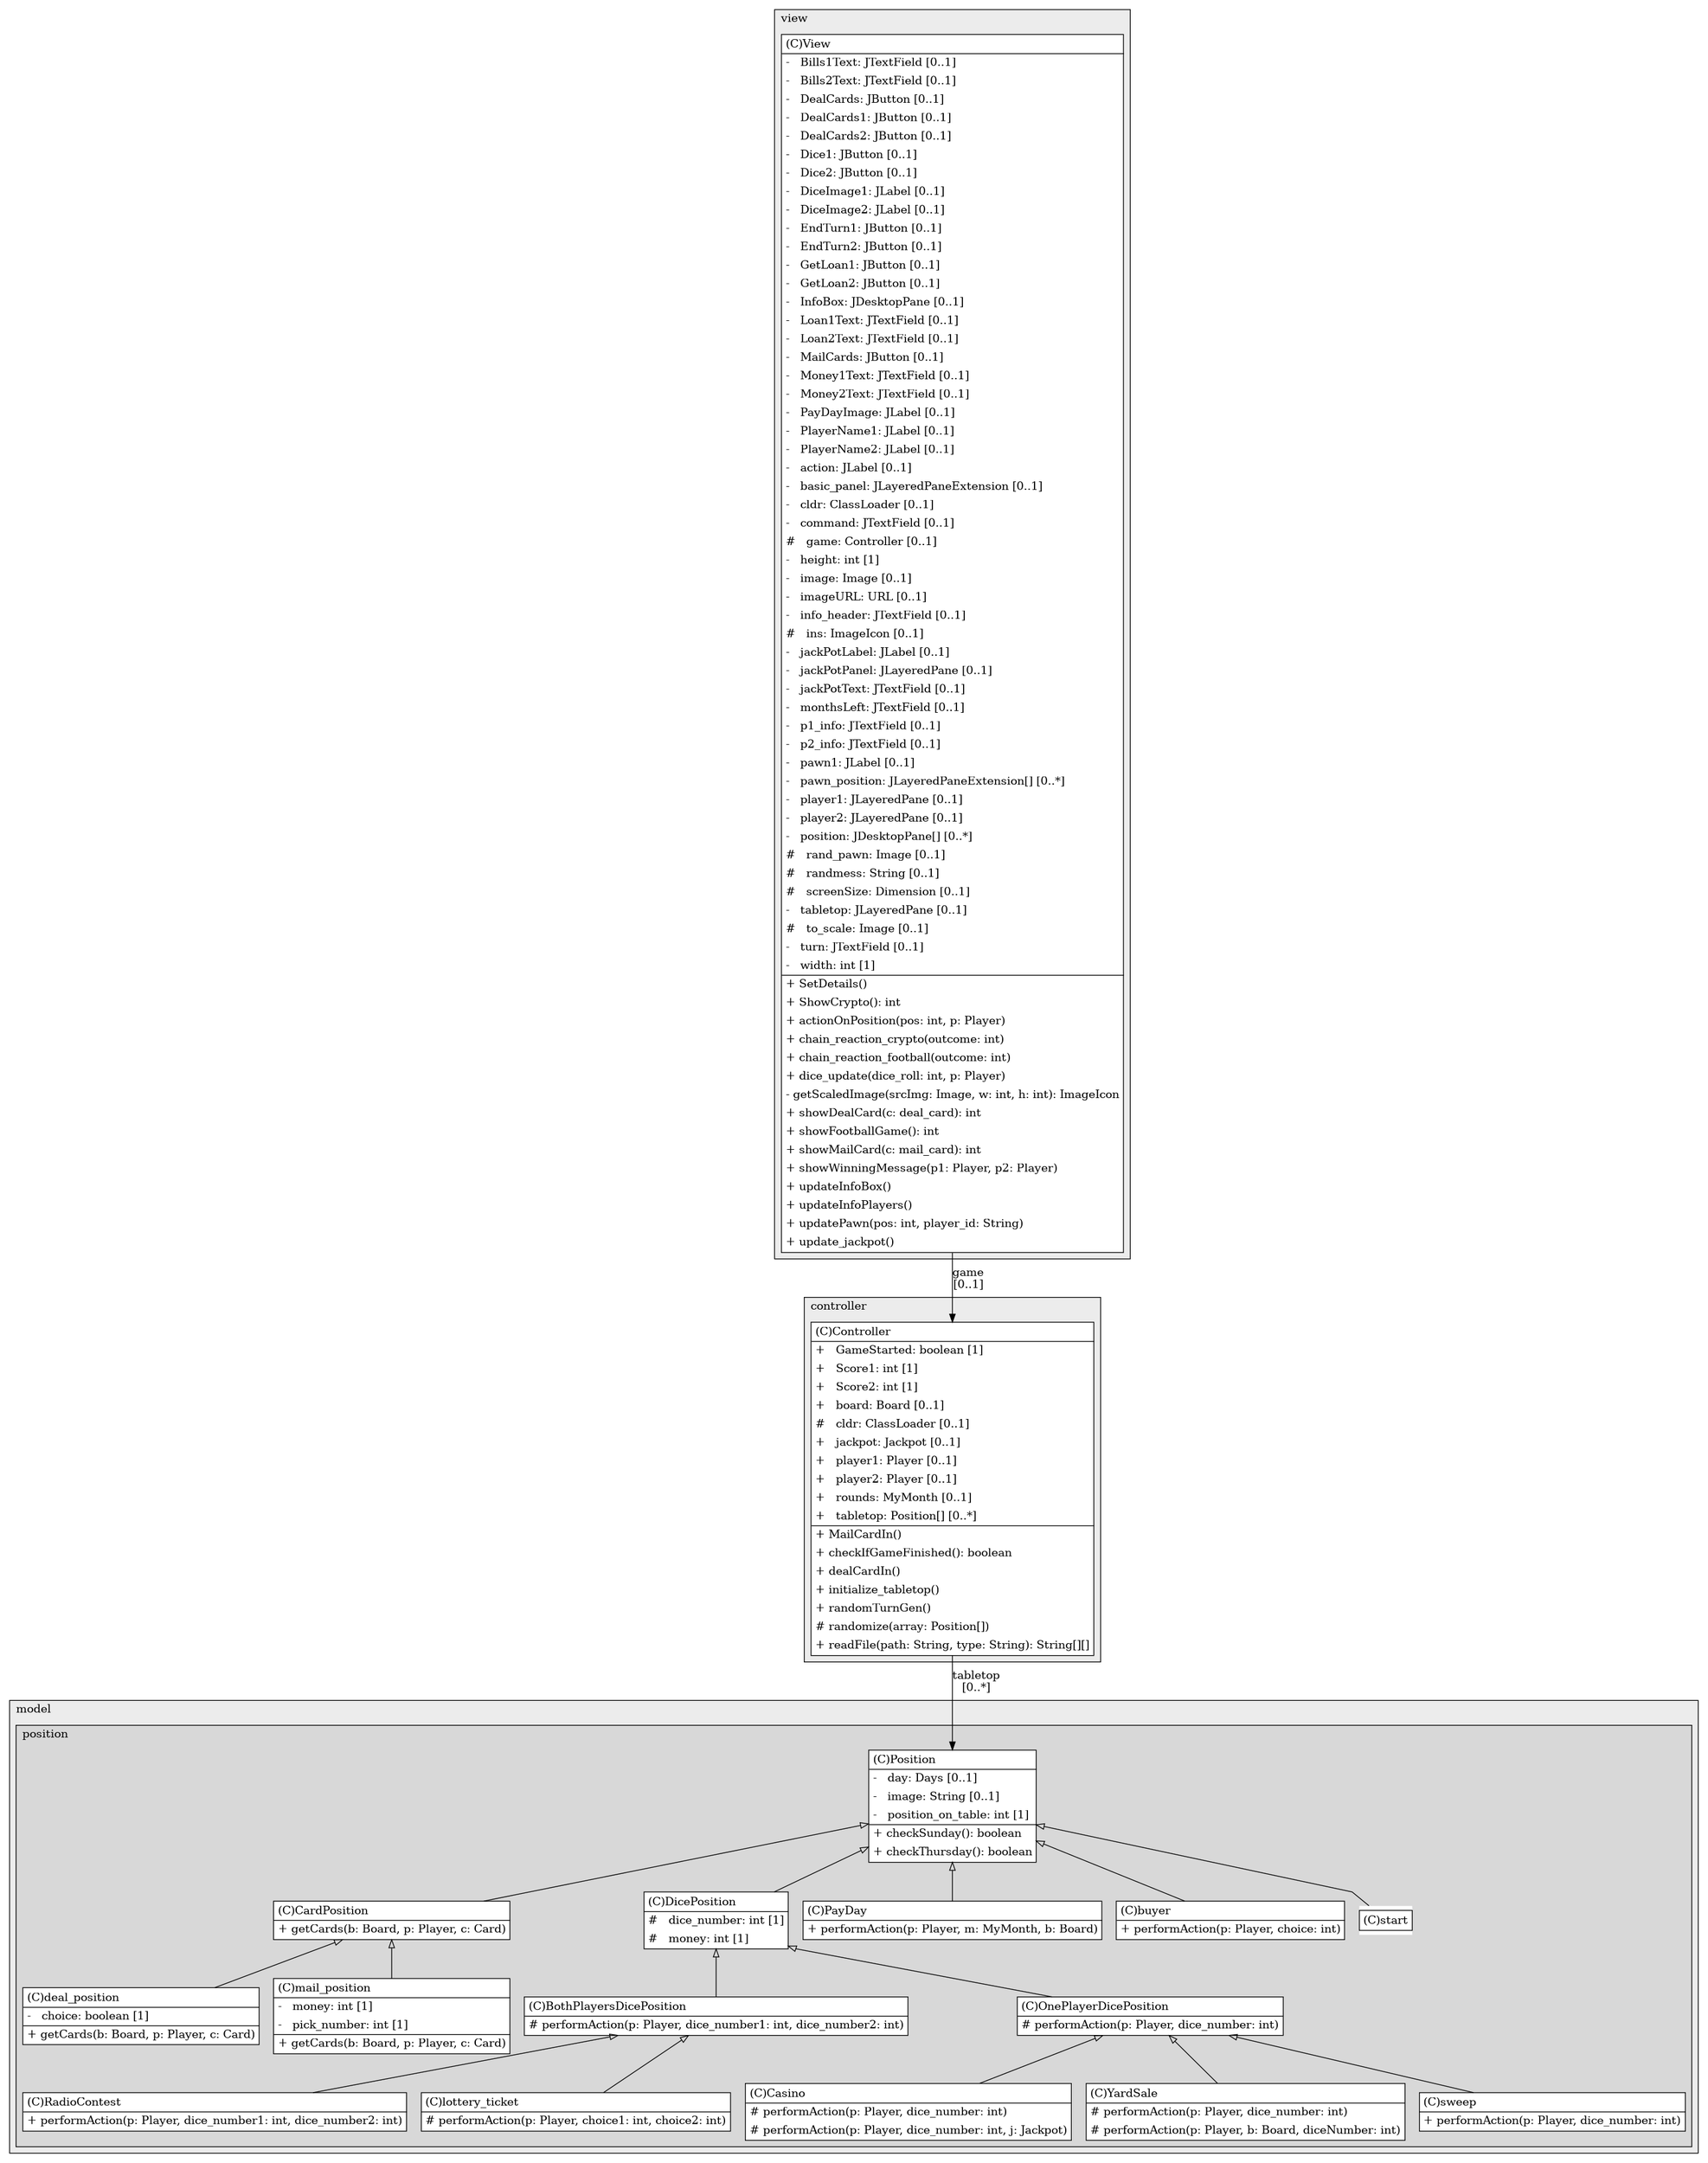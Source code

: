 @startuml

/' diagram meta data start
config=StructureConfiguration;
{
  "projectClassification": {
    "searchMode": "OpenProject", // OpenProject, AllProjects
    "includedProjects": "",
    "pathEndKeywords": "*.impl",
    "isClientPath": "",
    "isClientName": "",
    "isTestPath": "",
    "isTestName": "",
    "isMappingPath": "",
    "isMappingName": "",
    "isDataAccessPath": "",
    "isDataAccessName": "",
    "isDataStructurePath": "",
    "isDataStructureName": "",
    "isInterfaceStructuresPath": "",
    "isInterfaceStructuresName": "",
    "isEntryPointPath": "",
    "isEntryPointName": ""
  },
  "graphRestriction": {
    "classPackageExcludeFilter": "",
    "classPackageIncludeFilter": "",
    "classNameExcludeFilter": "",
    "classNameIncludeFilter": "",
    "methodNameExcludeFilter": "",
    "methodNameIncludeFilter": "",
    "removeByInheritance": "", // inheritance/annotation based filtering is done in a second step
    "removeByAnnotation": "",
    "removeByClassPackage": "", // cleanup the graph after inheritance/annotation based filtering is done
    "removeByClassName": "",
    "cutMappings": false,
    "cutEnum": true,
    "cutTests": true,
    "cutClient": true,
    "cutDataAccess": false,
    "cutInterfaceStructures": false,
    "cutDataStructures": false,
    "cutGetterAndSetter": true,
    "cutConstructors": true
  },
  "graphTraversal": {
    "forwardDepth": 6,
    "backwardDepth": 6,
    "classPackageExcludeFilter": "",
    "classPackageIncludeFilter": "",
    "classNameExcludeFilter": "",
    "classNameIncludeFilter": "",
    "methodNameExcludeFilter": "",
    "methodNameIncludeFilter": "",
    "hideMappings": false,
    "hideDataStructures": false,
    "hidePrivateMethods": true,
    "hideInterfaceCalls": true, // indirection: implementation -> interface (is hidden) -> implementation
    "onlyShowApplicationEntryPoints": false // root node is included
  },
  "details": {
    "aggregation": "GroupByClass", // ByClass, GroupByClass, None
    "showClassGenericTypes": true,
    "showMethods": true,
    "showMethodParameterNames": true,
    "showMethodParameterTypes": true,
    "showMethodReturnType": true,
    "showPackageLevels": 2,
    "showDetailedClassStructure": true
  },
  "rootClass": "mvc.model.position.CardPosition"
}
diagram meta data end '/



digraph g {
    rankdir="TB"
    splines=polyline
    

'nodes 
subgraph cluster_104069929 { 
   	label=model
	labeljust=l
	fillcolor="#ececec"
	style=filled
   
   subgraph cluster_901254734 { 
   	label=position
	labeljust=l
	fillcolor="#d8d8d8"
	style=filled
   
   BothPlayersDicePosition1995935458[
	label=<<TABLE BORDER="1" CELLBORDER="0" CELLPADDING="4" CELLSPACING="0">
<TR><TD ALIGN="LEFT" >(C)BothPlayersDicePosition</TD></TR>
<HR/>
<TR><TD ALIGN="LEFT" ># performAction(p: Player, dice_number1: int, dice_number2: int)</TD></TR>
</TABLE>>
	style=filled
	margin=0
	shape=plaintext
	fillcolor="#FFFFFF"
];

CardPosition1995935458[
	label=<<TABLE BORDER="1" CELLBORDER="0" CELLPADDING="4" CELLSPACING="0">
<TR><TD ALIGN="LEFT" >(C)CardPosition</TD></TR>
<HR/>
<TR><TD ALIGN="LEFT" >+ getCards(b: Board, p: Player, c: Card)</TD></TR>
</TABLE>>
	style=filled
	margin=0
	shape=plaintext
	fillcolor="#FFFFFF"
];

Casino1995935458[
	label=<<TABLE BORDER="1" CELLBORDER="0" CELLPADDING="4" CELLSPACING="0">
<TR><TD ALIGN="LEFT" >(C)Casino</TD></TR>
<HR/>
<TR><TD ALIGN="LEFT" ># performAction(p: Player, dice_number: int)</TD></TR>
<TR><TD ALIGN="LEFT" ># performAction(p: Player, dice_number: int, j: Jackpot)</TD></TR>
</TABLE>>
	style=filled
	margin=0
	shape=plaintext
	fillcolor="#FFFFFF"
];

DicePosition1995935458[
	label=<<TABLE BORDER="1" CELLBORDER="0" CELLPADDING="4" CELLSPACING="0">
<TR><TD ALIGN="LEFT" >(C)DicePosition</TD></TR>
<HR/>
<TR><TD ALIGN="LEFT" >#   dice_number: int [1]</TD></TR>
<TR><TD ALIGN="LEFT" >#   money: int [1]</TD></TR>
</TABLE>>
	style=filled
	margin=0
	shape=plaintext
	fillcolor="#FFFFFF"
];

OnePlayerDicePosition1995935458[
	label=<<TABLE BORDER="1" CELLBORDER="0" CELLPADDING="4" CELLSPACING="0">
<TR><TD ALIGN="LEFT" >(C)OnePlayerDicePosition</TD></TR>
<HR/>
<TR><TD ALIGN="LEFT" ># performAction(p: Player, dice_number: int)</TD></TR>
</TABLE>>
	style=filled
	margin=0
	shape=plaintext
	fillcolor="#FFFFFF"
];

PayDay1995935458[
	label=<<TABLE BORDER="1" CELLBORDER="0" CELLPADDING="4" CELLSPACING="0">
<TR><TD ALIGN="LEFT" >(C)PayDay</TD></TR>
<HR/>
<TR><TD ALIGN="LEFT" >+ performAction(p: Player, m: MyMonth, b: Board)</TD></TR>
</TABLE>>
	style=filled
	margin=0
	shape=plaintext
	fillcolor="#FFFFFF"
];

Position1995935458[
	label=<<TABLE BORDER="1" CELLBORDER="0" CELLPADDING="4" CELLSPACING="0">
<TR><TD ALIGN="LEFT" >(C)Position</TD></TR>
<HR/>
<TR><TD ALIGN="LEFT" >-   day: Days [0..1]</TD></TR>
<TR><TD ALIGN="LEFT" >-   image: String [0..1]</TD></TR>
<TR><TD ALIGN="LEFT" >-   position_on_table: int [1]</TD></TR>
<HR/>
<TR><TD ALIGN="LEFT" >+ checkSunday(): boolean</TD></TR>
<TR><TD ALIGN="LEFT" >+ checkThursday(): boolean</TD></TR>
</TABLE>>
	style=filled
	margin=0
	shape=plaintext
	fillcolor="#FFFFFF"
];

RadioContest1995935458[
	label=<<TABLE BORDER="1" CELLBORDER="0" CELLPADDING="4" CELLSPACING="0">
<TR><TD ALIGN="LEFT" >(C)RadioContest</TD></TR>
<HR/>
<TR><TD ALIGN="LEFT" >+ performAction(p: Player, dice_number1: int, dice_number2: int)</TD></TR>
</TABLE>>
	style=filled
	margin=0
	shape=plaintext
	fillcolor="#FFFFFF"
];

YardSale1995935458[
	label=<<TABLE BORDER="1" CELLBORDER="0" CELLPADDING="4" CELLSPACING="0">
<TR><TD ALIGN="LEFT" >(C)YardSale</TD></TR>
<HR/>
<TR><TD ALIGN="LEFT" ># performAction(p: Player, dice_number: int)</TD></TR>
<TR><TD ALIGN="LEFT" ># performAction(p: Player, b: Board, diceNumber: int)</TD></TR>
</TABLE>>
	style=filled
	margin=0
	shape=plaintext
	fillcolor="#FFFFFF"
];

buyer1995935458[
	label=<<TABLE BORDER="1" CELLBORDER="0" CELLPADDING="4" CELLSPACING="0">
<TR><TD ALIGN="LEFT" >(C)buyer</TD></TR>
<HR/>
<TR><TD ALIGN="LEFT" >+ performAction(p: Player, choice: int)</TD></TR>
</TABLE>>
	style=filled
	margin=0
	shape=plaintext
	fillcolor="#FFFFFF"
];

deal_position1995935458[
	label=<<TABLE BORDER="1" CELLBORDER="0" CELLPADDING="4" CELLSPACING="0">
<TR><TD ALIGN="LEFT" >(C)deal_position</TD></TR>
<HR/>
<TR><TD ALIGN="LEFT" >-   choice: boolean [1]</TD></TR>
<HR/>
<TR><TD ALIGN="LEFT" >+ getCards(b: Board, p: Player, c: Card)</TD></TR>
</TABLE>>
	style=filled
	margin=0
	shape=plaintext
	fillcolor="#FFFFFF"
];

lottery_ticket1995935458[
	label=<<TABLE BORDER="1" CELLBORDER="0" CELLPADDING="4" CELLSPACING="0">
<TR><TD ALIGN="LEFT" >(C)lottery_ticket</TD></TR>
<HR/>
<TR><TD ALIGN="LEFT" ># performAction(p: Player, choice1: int, choice2: int)</TD></TR>
</TABLE>>
	style=filled
	margin=0
	shape=plaintext
	fillcolor="#FFFFFF"
];

mail_position1995935458[
	label=<<TABLE BORDER="1" CELLBORDER="0" CELLPADDING="4" CELLSPACING="0">
<TR><TD ALIGN="LEFT" >(C)mail_position</TD></TR>
<HR/>
<TR><TD ALIGN="LEFT" >-   money: int [1]</TD></TR>
<TR><TD ALIGN="LEFT" >-   pick_number: int [1]</TD></TR>
<HR/>
<TR><TD ALIGN="LEFT" >+ getCards(b: Board, p: Player, c: Card)</TD></TR>
</TABLE>>
	style=filled
	margin=0
	shape=plaintext
	fillcolor="#FFFFFF"
];

start1995935458[
	label=<<TABLE BORDER="1" CELLBORDER="0" CELLPADDING="4" CELLSPACING="0">
<TR><TD ALIGN="LEFT" >(C)start</TD></TR>
</TABLE>>
	style=filled
	margin=0
	shape=plaintext
	fillcolor="#FFFFFF"
];

sweep1995935458[
	label=<<TABLE BORDER="1" CELLBORDER="0" CELLPADDING="4" CELLSPACING="0">
<TR><TD ALIGN="LEFT" >(C)sweep</TD></TR>
<HR/>
<TR><TD ALIGN="LEFT" >+ performAction(p: Player, dice_number: int)</TD></TR>
</TABLE>>
	style=filled
	margin=0
	shape=plaintext
	fillcolor="#FFFFFF"
];
} 
} 

subgraph cluster_3619493 { 
   	label=view
	labeljust=l
	fillcolor="#ececec"
	style=filled
   
   View1219404857[
	label=<<TABLE BORDER="1" CELLBORDER="0" CELLPADDING="4" CELLSPACING="0">
<TR><TD ALIGN="LEFT" >(C)View</TD></TR>
<HR/>
<TR><TD ALIGN="LEFT" >-   Bills1Text: JTextField [0..1]</TD></TR>
<TR><TD ALIGN="LEFT" >-   Bills2Text: JTextField [0..1]</TD></TR>
<TR><TD ALIGN="LEFT" >-   DealCards: JButton [0..1]</TD></TR>
<TR><TD ALIGN="LEFT" >-   DealCards1: JButton [0..1]</TD></TR>
<TR><TD ALIGN="LEFT" >-   DealCards2: JButton [0..1]</TD></TR>
<TR><TD ALIGN="LEFT" >-   Dice1: JButton [0..1]</TD></TR>
<TR><TD ALIGN="LEFT" >-   Dice2: JButton [0..1]</TD></TR>
<TR><TD ALIGN="LEFT" >-   DiceImage1: JLabel [0..1]</TD></TR>
<TR><TD ALIGN="LEFT" >-   DiceImage2: JLabel [0..1]</TD></TR>
<TR><TD ALIGN="LEFT" >-   EndTurn1: JButton [0..1]</TD></TR>
<TR><TD ALIGN="LEFT" >-   EndTurn2: JButton [0..1]</TD></TR>
<TR><TD ALIGN="LEFT" >-   GetLoan1: JButton [0..1]</TD></TR>
<TR><TD ALIGN="LEFT" >-   GetLoan2: JButton [0..1]</TD></TR>
<TR><TD ALIGN="LEFT" >-   InfoBox: JDesktopPane [0..1]</TD></TR>
<TR><TD ALIGN="LEFT" >-   Loan1Text: JTextField [0..1]</TD></TR>
<TR><TD ALIGN="LEFT" >-   Loan2Text: JTextField [0..1]</TD></TR>
<TR><TD ALIGN="LEFT" >-   MailCards: JButton [0..1]</TD></TR>
<TR><TD ALIGN="LEFT" >-   Money1Text: JTextField [0..1]</TD></TR>
<TR><TD ALIGN="LEFT" >-   Money2Text: JTextField [0..1]</TD></TR>
<TR><TD ALIGN="LEFT" >-   PayDayImage: JLabel [0..1]</TD></TR>
<TR><TD ALIGN="LEFT" >-   PlayerName1: JLabel [0..1]</TD></TR>
<TR><TD ALIGN="LEFT" >-   PlayerName2: JLabel [0..1]</TD></TR>
<TR><TD ALIGN="LEFT" >-   action: JLabel [0..1]</TD></TR>
<TR><TD ALIGN="LEFT" >-   basic_panel: JLayeredPaneExtension [0..1]</TD></TR>
<TR><TD ALIGN="LEFT" >-   cldr: ClassLoader [0..1]</TD></TR>
<TR><TD ALIGN="LEFT" >-   command: JTextField [0..1]</TD></TR>
<TR><TD ALIGN="LEFT" >#   game: Controller [0..1]</TD></TR>
<TR><TD ALIGN="LEFT" >-   height: int [1]</TD></TR>
<TR><TD ALIGN="LEFT" >-   image: Image [0..1]</TD></TR>
<TR><TD ALIGN="LEFT" >-   imageURL: URL [0..1]</TD></TR>
<TR><TD ALIGN="LEFT" >-   info_header: JTextField [0..1]</TD></TR>
<TR><TD ALIGN="LEFT" >#   ins: ImageIcon [0..1]</TD></TR>
<TR><TD ALIGN="LEFT" >-   jackPotLabel: JLabel [0..1]</TD></TR>
<TR><TD ALIGN="LEFT" >-   jackPotPanel: JLayeredPane [0..1]</TD></TR>
<TR><TD ALIGN="LEFT" >-   jackPotText: JTextField [0..1]</TD></TR>
<TR><TD ALIGN="LEFT" >-   monthsLeft: JTextField [0..1]</TD></TR>
<TR><TD ALIGN="LEFT" >-   p1_info: JTextField [0..1]</TD></TR>
<TR><TD ALIGN="LEFT" >-   p2_info: JTextField [0..1]</TD></TR>
<TR><TD ALIGN="LEFT" >-   pawn1: JLabel [0..1]</TD></TR>
<TR><TD ALIGN="LEFT" >-   pawn_position: JLayeredPaneExtension[] [0..*]</TD></TR>
<TR><TD ALIGN="LEFT" >-   player1: JLayeredPane [0..1]</TD></TR>
<TR><TD ALIGN="LEFT" >-   player2: JLayeredPane [0..1]</TD></TR>
<TR><TD ALIGN="LEFT" >-   position: JDesktopPane[] [0..*]</TD></TR>
<TR><TD ALIGN="LEFT" >#   rand_pawn: Image [0..1]</TD></TR>
<TR><TD ALIGN="LEFT" >#   randmess: String [0..1]</TD></TR>
<TR><TD ALIGN="LEFT" >#   screenSize: Dimension [0..1]</TD></TR>
<TR><TD ALIGN="LEFT" >-   tabletop: JLayeredPane [0..1]</TD></TR>
<TR><TD ALIGN="LEFT" >#   to_scale: Image [0..1]</TD></TR>
<TR><TD ALIGN="LEFT" >-   turn: JTextField [0..1]</TD></TR>
<TR><TD ALIGN="LEFT" >-   width: int [1]</TD></TR>
<HR/>
<TR><TD ALIGN="LEFT" >+ SetDetails()</TD></TR>
<TR><TD ALIGN="LEFT" >+ ShowCrypto(): int</TD></TR>
<TR><TD ALIGN="LEFT" >+ actionOnPosition(pos: int, p: Player)</TD></TR>
<TR><TD ALIGN="LEFT" >+ chain_reaction_crypto(outcome: int)</TD></TR>
<TR><TD ALIGN="LEFT" >+ chain_reaction_football(outcome: int)</TD></TR>
<TR><TD ALIGN="LEFT" >+ dice_update(dice_roll: int, p: Player)</TD></TR>
<TR><TD ALIGN="LEFT" >- getScaledImage(srcImg: Image, w: int, h: int): ImageIcon</TD></TR>
<TR><TD ALIGN="LEFT" >+ showDealCard(c: deal_card): int</TD></TR>
<TR><TD ALIGN="LEFT" >+ showFootballGame(): int</TD></TR>
<TR><TD ALIGN="LEFT" >+ showMailCard(c: mail_card): int</TD></TR>
<TR><TD ALIGN="LEFT" >+ showWinningMessage(p1: Player, p2: Player)</TD></TR>
<TR><TD ALIGN="LEFT" >+ updateInfoBox()</TD></TR>
<TR><TD ALIGN="LEFT" >+ updateInfoPlayers()</TD></TR>
<TR><TD ALIGN="LEFT" >+ updatePawn(pos: int, player_id: String)</TD></TR>
<TR><TD ALIGN="LEFT" >+ update_jackpot()</TD></TR>
</TABLE>>
	style=filled
	margin=0
	shape=plaintext
	fillcolor="#FFFFFF"
];
} 

subgraph cluster_637428636 { 
   	label=controller
	labeljust=l
	fillcolor="#ececec"
	style=filled
   
   Controller56799696[
	label=<<TABLE BORDER="1" CELLBORDER="0" CELLPADDING="4" CELLSPACING="0">
<TR><TD ALIGN="LEFT" >(C)Controller</TD></TR>
<HR/>
<TR><TD ALIGN="LEFT" >+   GameStarted: boolean [1]</TD></TR>
<TR><TD ALIGN="LEFT" >+   Score1: int [1]</TD></TR>
<TR><TD ALIGN="LEFT" >+   Score2: int [1]</TD></TR>
<TR><TD ALIGN="LEFT" >+   board: Board [0..1]</TD></TR>
<TR><TD ALIGN="LEFT" >#   cldr: ClassLoader [0..1]</TD></TR>
<TR><TD ALIGN="LEFT" >+   jackpot: Jackpot [0..1]</TD></TR>
<TR><TD ALIGN="LEFT" >+   player1: Player [0..1]</TD></TR>
<TR><TD ALIGN="LEFT" >+   player2: Player [0..1]</TD></TR>
<TR><TD ALIGN="LEFT" >+   rounds: MyMonth [0..1]</TD></TR>
<TR><TD ALIGN="LEFT" >+   tabletop: Position[] [0..*]</TD></TR>
<HR/>
<TR><TD ALIGN="LEFT" >+ MailCardIn()</TD></TR>
<TR><TD ALIGN="LEFT" >+ checkIfGameFinished(): boolean</TD></TR>
<TR><TD ALIGN="LEFT" >+ dealCardIn()</TD></TR>
<TR><TD ALIGN="LEFT" >+ initialize_tabletop()</TD></TR>
<TR><TD ALIGN="LEFT" >+ randomTurnGen()</TD></TR>
<TR><TD ALIGN="LEFT" ># randomize(array: Position[])</TD></TR>
<TR><TD ALIGN="LEFT" >+ readFile(path: String, type: String): String[][]</TD></TR>
</TABLE>>
	style=filled
	margin=0
	shape=plaintext
	fillcolor="#FFFFFF"
];
} 

'edges    
BothPlayersDicePosition1995935458 -> RadioContest1995935458[arrowhead=none, arrowtail=empty, dir=both];
BothPlayersDicePosition1995935458 -> lottery_ticket1995935458[arrowhead=none, arrowtail=empty, dir=both];
CardPosition1995935458 -> deal_position1995935458[arrowhead=none, arrowtail=empty, dir=both];
CardPosition1995935458 -> mail_position1995935458[arrowhead=none, arrowtail=empty, dir=both];
Controller56799696 -> Position1995935458[label="tabletop
[0..*]"];
DicePosition1995935458 -> BothPlayersDicePosition1995935458[arrowhead=none, arrowtail=empty, dir=both];
DicePosition1995935458 -> OnePlayerDicePosition1995935458[arrowhead=none, arrowtail=empty, dir=both];
OnePlayerDicePosition1995935458 -> Casino1995935458[arrowhead=none, arrowtail=empty, dir=both];
OnePlayerDicePosition1995935458 -> YardSale1995935458[arrowhead=none, arrowtail=empty, dir=both];
OnePlayerDicePosition1995935458 -> sweep1995935458[arrowhead=none, arrowtail=empty, dir=both];
Position1995935458 -> CardPosition1995935458[arrowhead=none, arrowtail=empty, dir=both];
Position1995935458 -> DicePosition1995935458[arrowhead=none, arrowtail=empty, dir=both];
Position1995935458 -> PayDay1995935458[arrowhead=none, arrowtail=empty, dir=both];
Position1995935458 -> buyer1995935458[arrowhead=none, arrowtail=empty, dir=both];
Position1995935458 -> start1995935458[arrowhead=none, arrowtail=empty, dir=both];
View1219404857 -> Controller56799696[label="game
[0..1]"];
    
}
@enduml